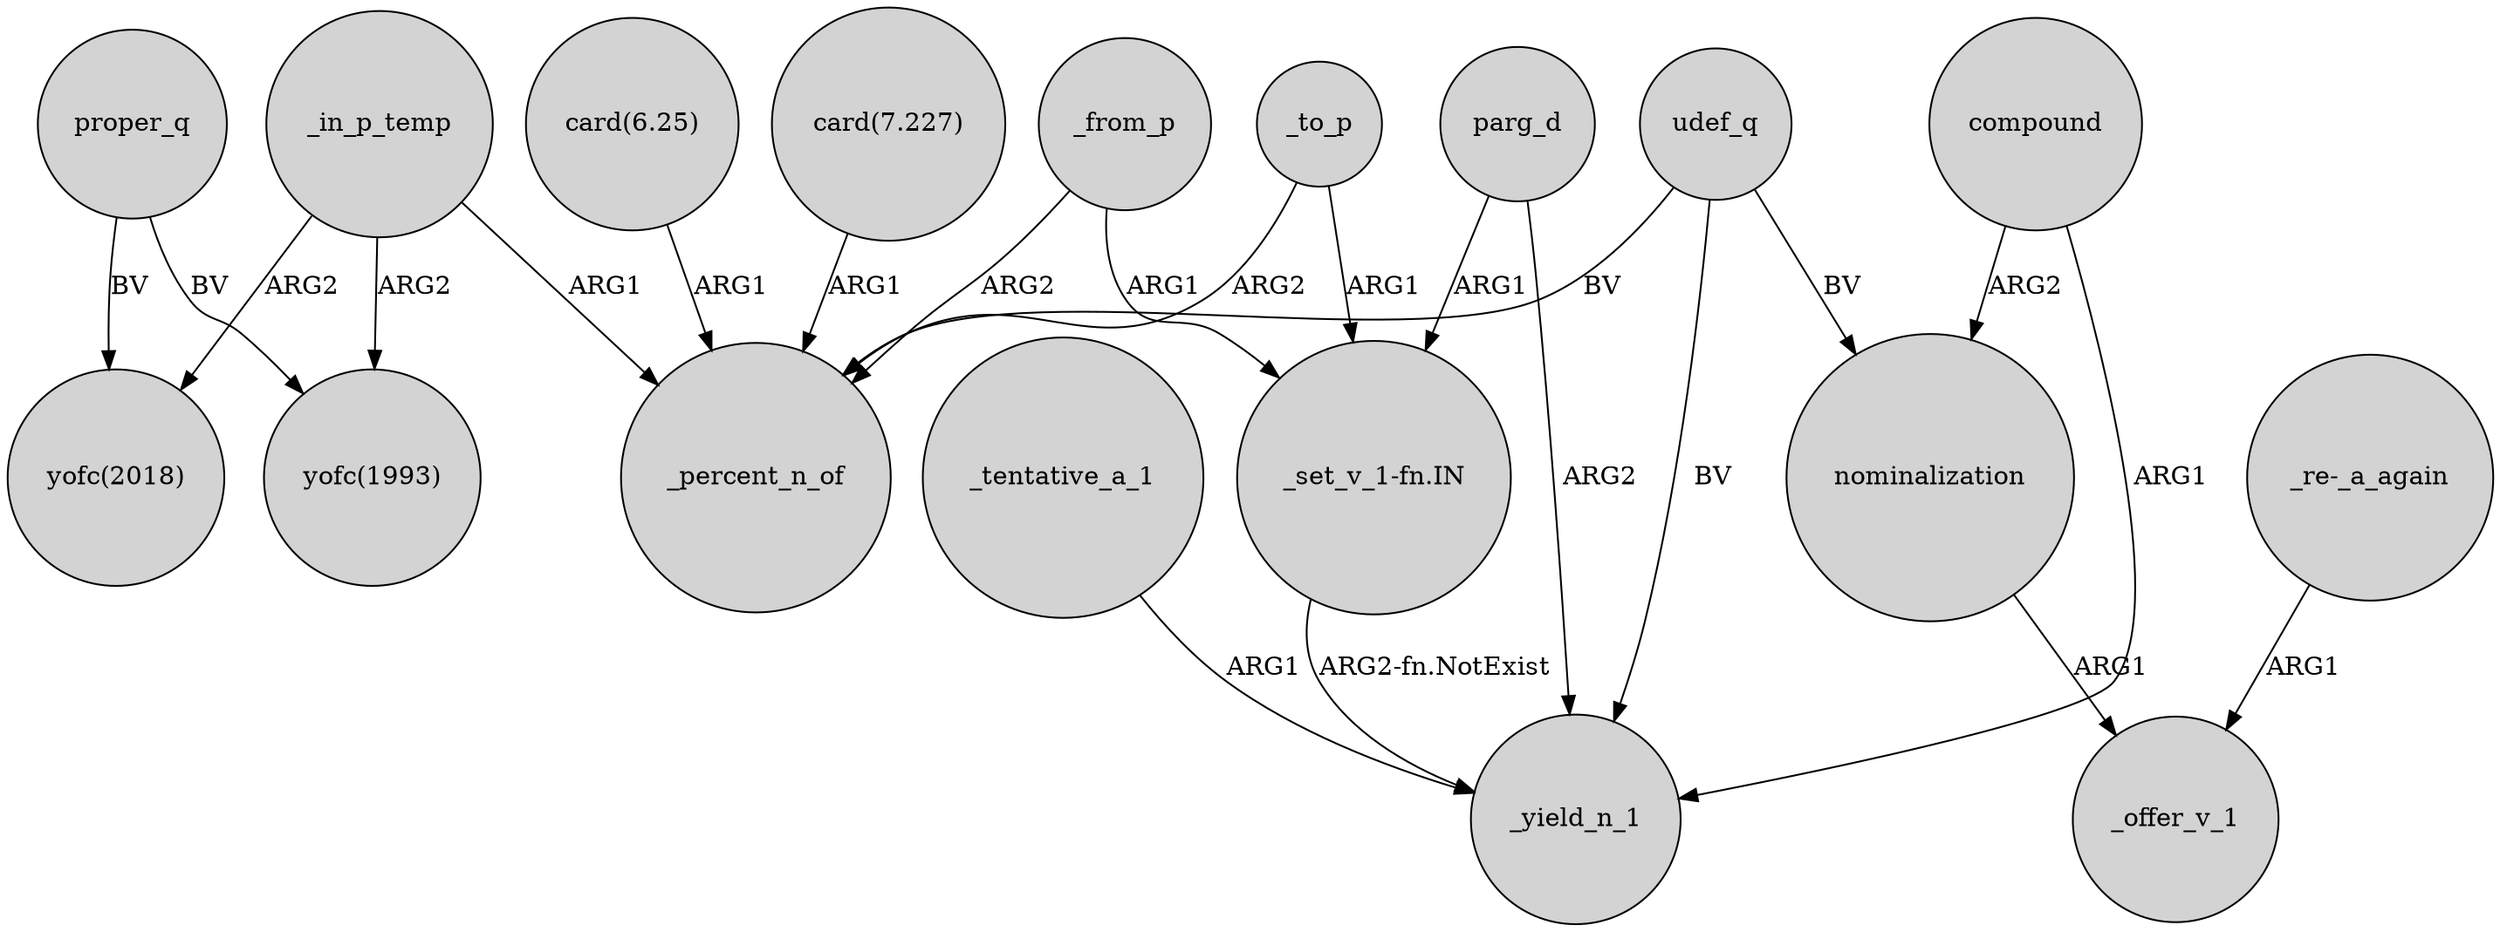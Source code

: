 digraph {
	node [shape=circle style=filled]
	"card(6.25)" -> _percent_n_of [label=ARG1]
	_in_p_temp -> "yofc(1993)" [label=ARG2]
	"_re-_a_again" -> _offer_v_1 [label=ARG1]
	compound -> _yield_n_1 [label=ARG1]
	_in_p_temp -> _percent_n_of [label=ARG1]
	compound -> nominalization [label=ARG2]
	parg_d -> _yield_n_1 [label=ARG2]
	_in_p_temp -> "yofc(2018)" [label=ARG2]
	_to_p -> "_set_v_1-fn.IN" [label=ARG1]
	"card(7.227)" -> _percent_n_of [label=ARG1]
	udef_q -> nominalization [label=BV]
	nominalization -> _offer_v_1 [label=ARG1]
	_to_p -> _percent_n_of [label=ARG2]
	_from_p -> "_set_v_1-fn.IN" [label=ARG1]
	_from_p -> _percent_n_of [label=ARG2]
	udef_q -> _percent_n_of [label=BV]
	"_set_v_1-fn.IN" -> _yield_n_1 [label="ARG2-fn.NotExist"]
	parg_d -> "_set_v_1-fn.IN" [label=ARG1]
	udef_q -> _yield_n_1 [label=BV]
	_tentative_a_1 -> _yield_n_1 [label=ARG1]
	proper_q -> "yofc(1993)" [label=BV]
	proper_q -> "yofc(2018)" [label=BV]
}

